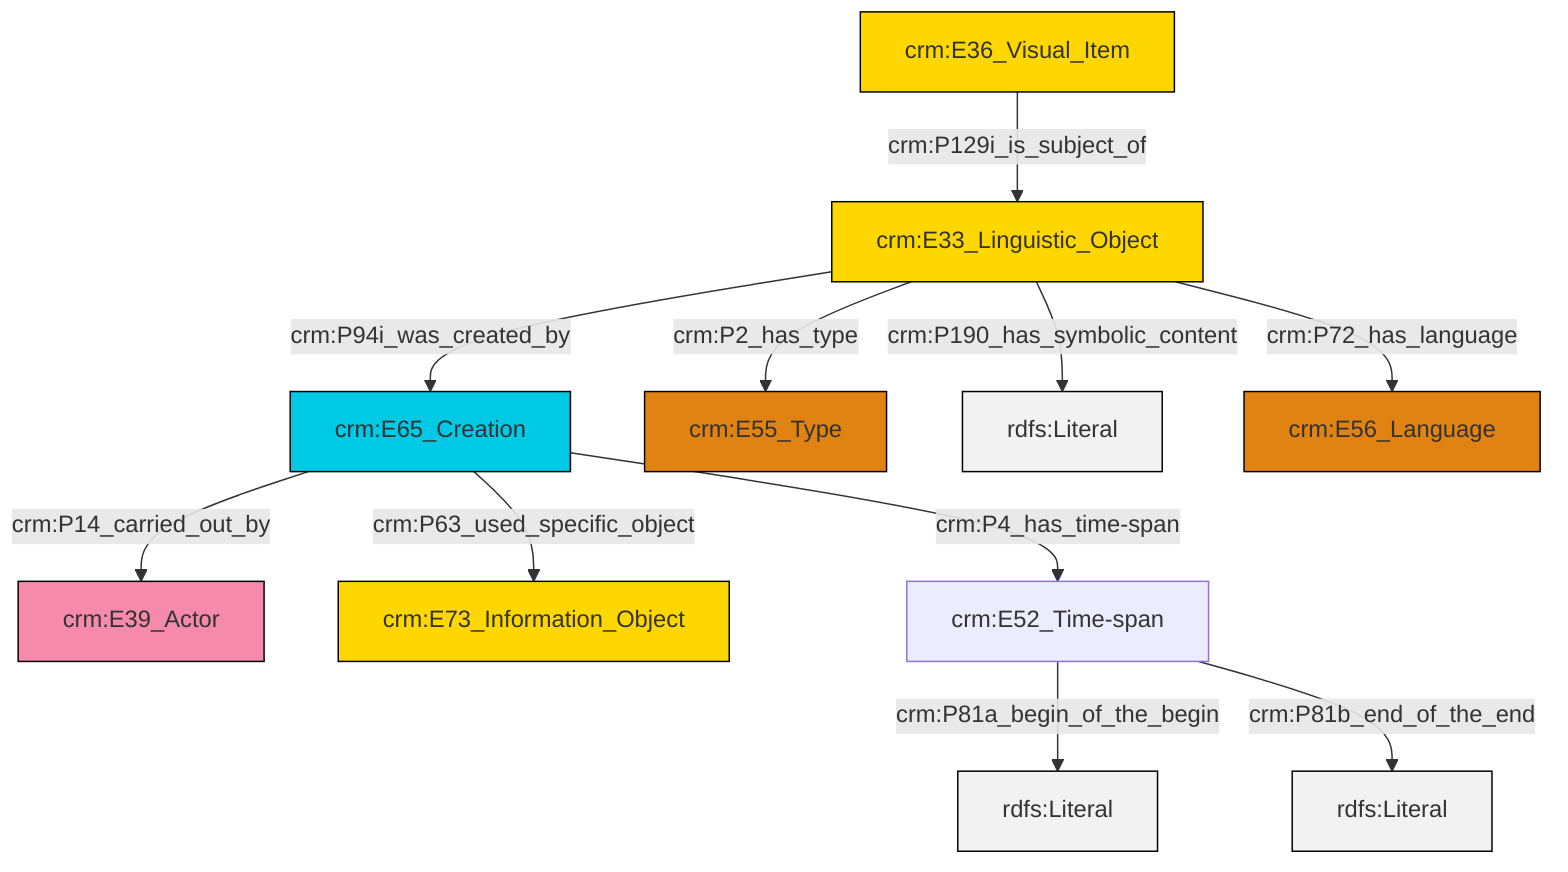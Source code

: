 graph TD
classDef Literal fill:#f2f2f2,stroke:#000000;
classDef CRM_Entity fill:#FFFFFF,stroke:#000000;
classDef Temporal_Entity fill:#00C9E6, stroke:#000000;
classDef Type fill:#E18312, stroke:#000000;
classDef Time-Span fill:#2C9C91, stroke:#000000;
classDef Appellation fill:#FFEB7F, stroke:#000000;
classDef Place fill:#008836, stroke:#000000;
classDef Persistent_Item fill:#B266B2, stroke:#000000;
classDef Conceptual_Object fill:#FFD700, stroke:#000000;
classDef Physical_Thing fill:#D2B48C, stroke:#000000;
classDef Actor fill:#f58aad, stroke:#000000;
classDef PC_Classes fill:#4ce600, stroke:#000000;
classDef Multi fill:#cccccc,stroke:#000000;

0["crm:E33_Linguistic_Object"]:::Conceptual_Object -->|crm:P94i_was_created_by| 1["crm:E65_Creation"]:::Temporal_Entity
9["crm:E52_Time-span"]:::Default -->|crm:P81a_begin_of_the_begin| 10[rdfs:Literal]:::Literal
1["crm:E65_Creation"]:::Temporal_Entity -->|crm:P4_has_time-span| 9["crm:E52_Time-span"]:::Default
0["crm:E33_Linguistic_Object"]:::Conceptual_Object -->|crm:P190_has_symbolic_content| 11[rdfs:Literal]:::Literal
9["crm:E52_Time-span"]:::Default -->|crm:P81b_end_of_the_end| 13[rdfs:Literal]:::Literal
1["crm:E65_Creation"]:::Temporal_Entity -->|crm:P14_carried_out_by| 4["crm:E39_Actor"]:::Actor
14["crm:E36_Visual_Item"]:::Conceptual_Object -->|crm:P129i_is_subject_of| 0["crm:E33_Linguistic_Object"]:::Conceptual_Object
0["crm:E33_Linguistic_Object"]:::Conceptual_Object -->|crm:P72_has_language| 16["crm:E56_Language"]:::Type
0["crm:E33_Linguistic_Object"]:::Conceptual_Object -->|crm:P2_has_type| 2["crm:E55_Type"]:::Type
1["crm:E65_Creation"]:::Temporal_Entity -->|crm:P63_used_specific_object| 6["crm:E73_Information_Object"]:::Conceptual_Object